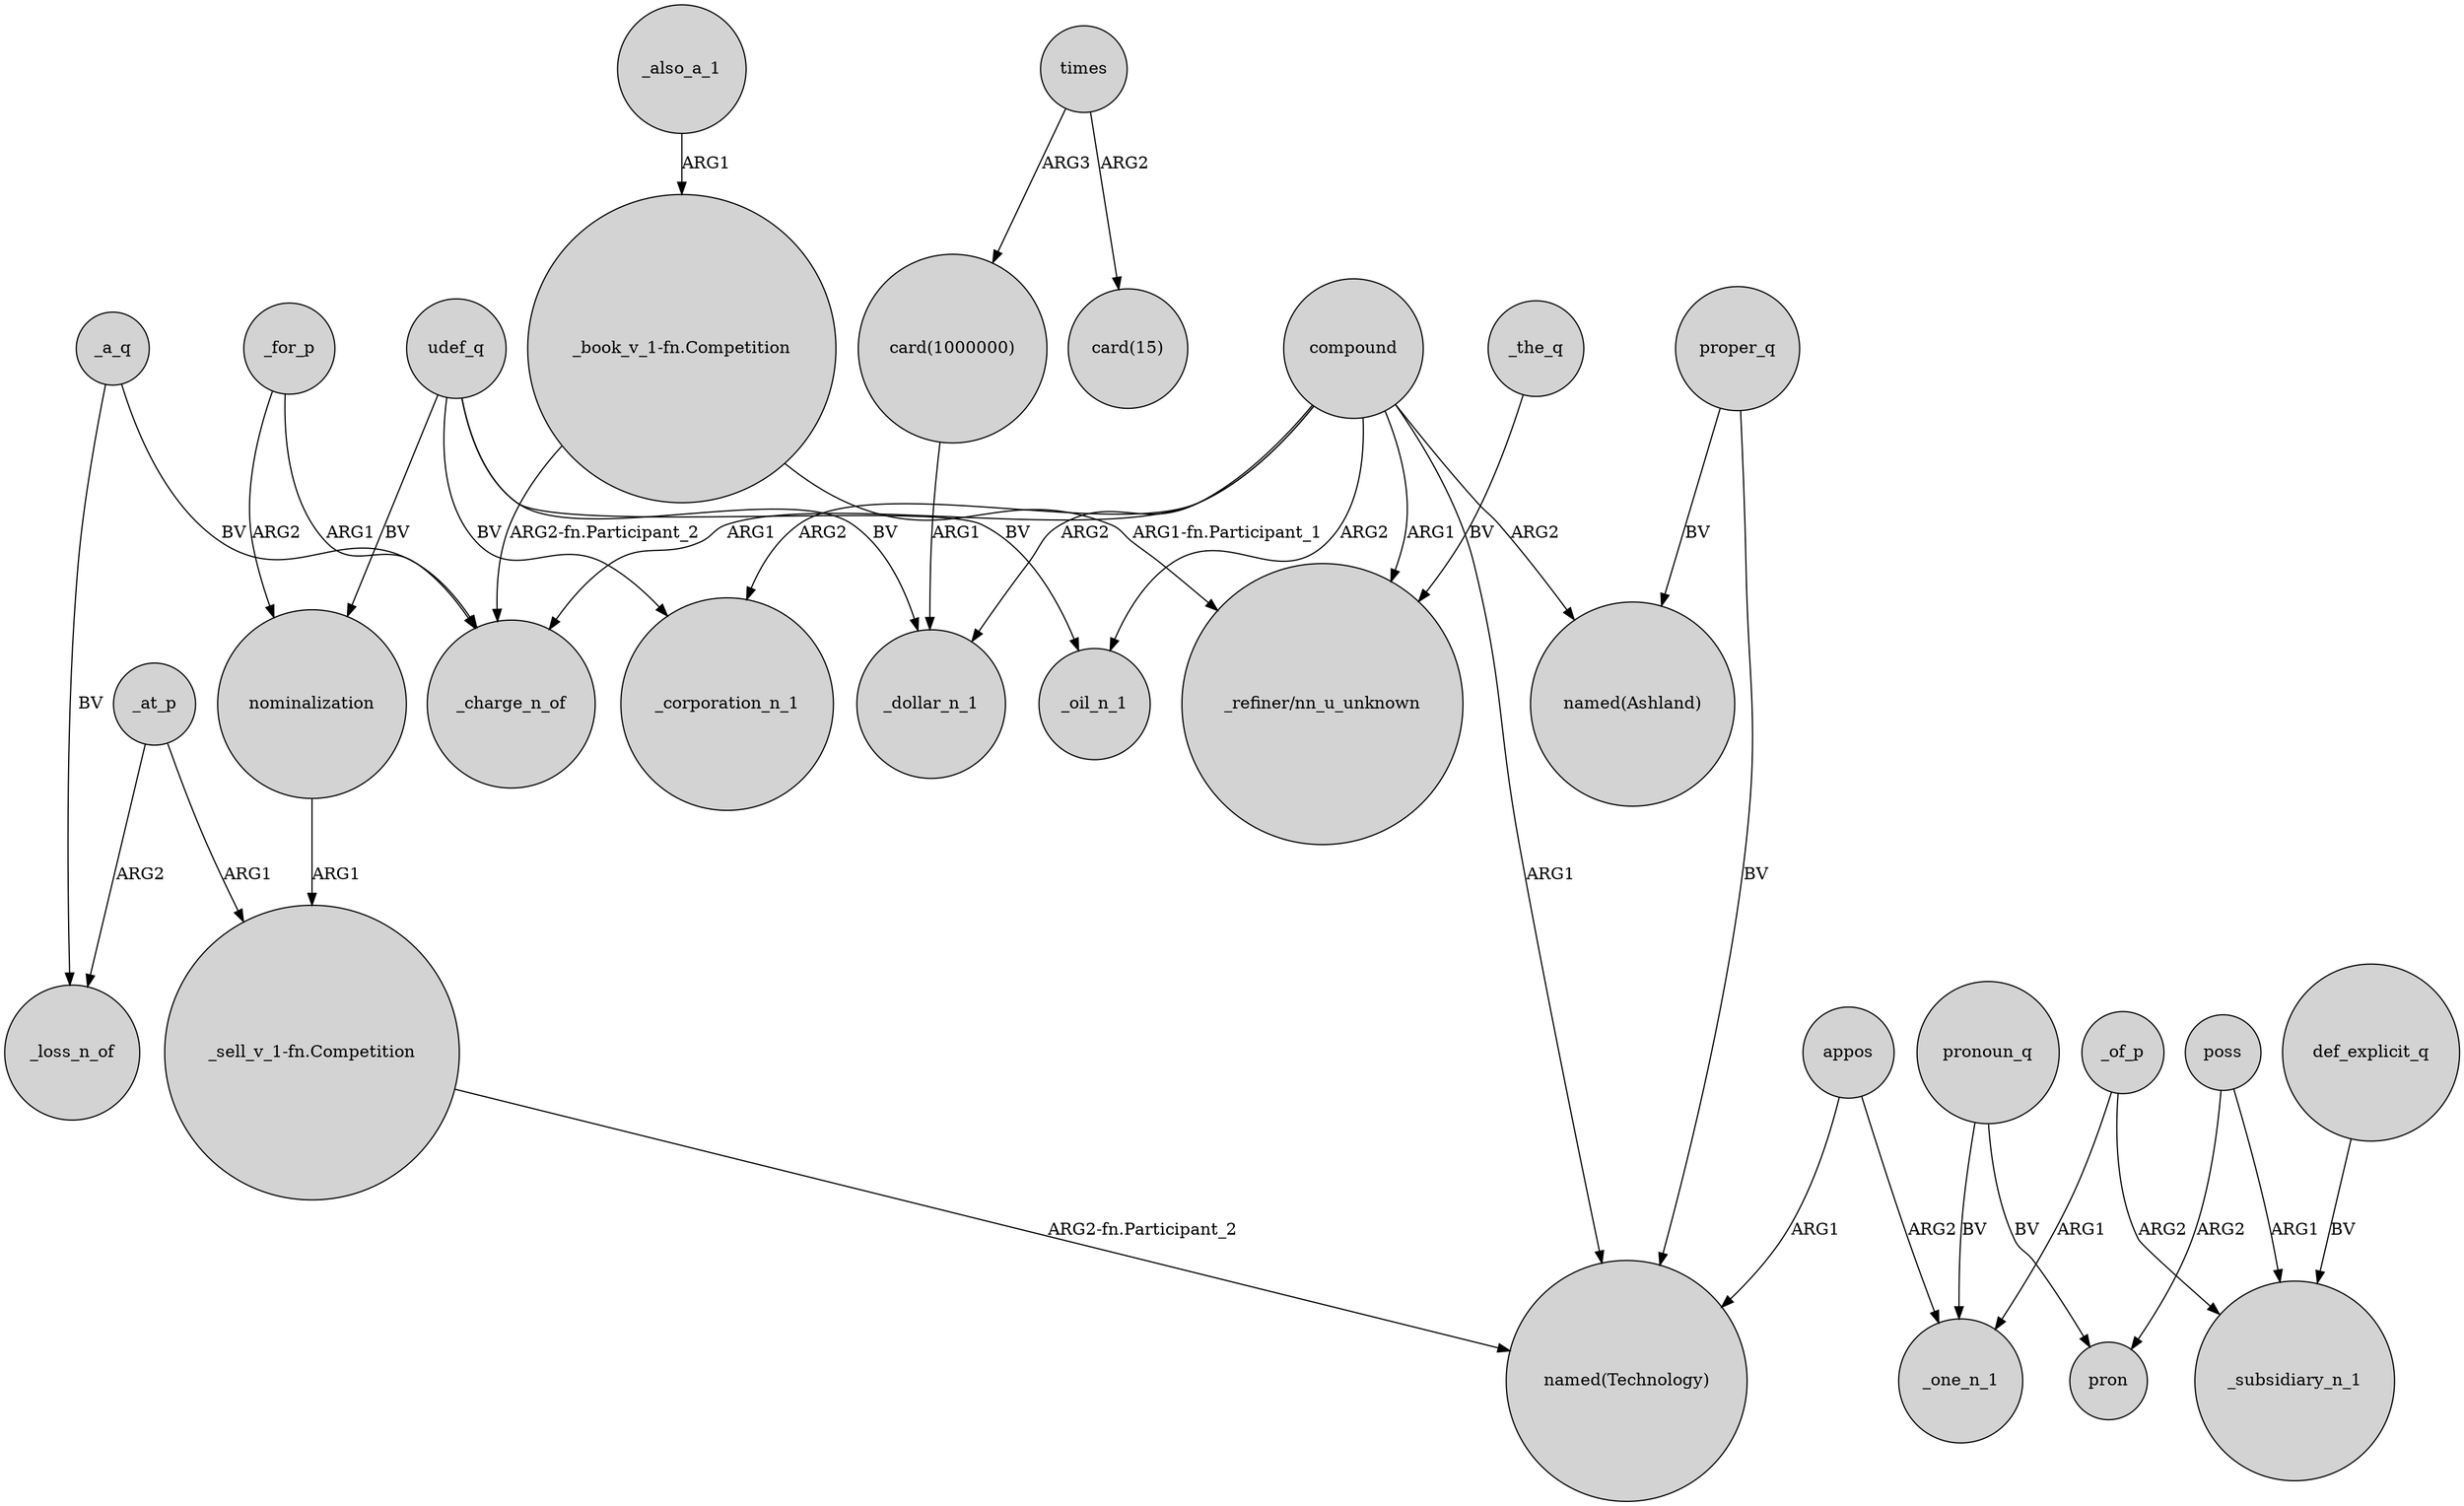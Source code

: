 digraph {
	node [shape=circle style=filled]
	_a_q -> _loss_n_of [label=BV]
	nominalization -> "_sell_v_1-fn.Competition" [label=ARG1]
	_at_p -> _loss_n_of [label=ARG2]
	udef_q -> _oil_n_1 [label=BV]
	_of_p -> _subsidiary_n_1 [label=ARG2]
	udef_q -> nominalization [label=BV]
	"_book_v_1-fn.Competition" -> "_refiner/nn_u_unknown" [label="ARG1-fn.Participant_1"]
	times -> "card(1000000)" [label=ARG3]
	_for_p -> _charge_n_of [label=ARG1]
	compound -> "_refiner/nn_u_unknown" [label=ARG1]
	compound -> _dollar_n_1 [label=ARG2]
	_a_q -> _charge_n_of [label=BV]
	_also_a_1 -> "_book_v_1-fn.Competition" [label=ARG1]
	pronoun_q -> pron [label=BV]
	times -> "card(15)" [label=ARG2]
	compound -> _charge_n_of [label=ARG1]
	poss -> pron [label=ARG2]
	"_sell_v_1-fn.Competition" -> "named(Technology)" [label="ARG2-fn.Participant_2"]
	_of_p -> _one_n_1 [label=ARG1]
	pronoun_q -> _one_n_1 [label=BV]
	proper_q -> "named(Technology)" [label=BV]
	"_book_v_1-fn.Competition" -> _charge_n_of [label="ARG2-fn.Participant_2"]
	proper_q -> "named(Ashland)" [label=BV]
	udef_q -> _dollar_n_1 [label=BV]
	_for_p -> nominalization [label=ARG2]
	def_explicit_q -> _subsidiary_n_1 [label=BV]
	"card(1000000)" -> _dollar_n_1 [label=ARG1]
	compound -> _oil_n_1 [label=ARG2]
	poss -> _subsidiary_n_1 [label=ARG1]
	compound -> _corporation_n_1 [label=ARG2]
	udef_q -> _corporation_n_1 [label=BV]
	_at_p -> "_sell_v_1-fn.Competition" [label=ARG1]
	appos -> "named(Technology)" [label=ARG1]
	_the_q -> "_refiner/nn_u_unknown" [label=BV]
	appos -> _one_n_1 [label=ARG2]
	compound -> "named(Ashland)" [label=ARG2]
	compound -> "named(Technology)" [label=ARG1]
}
